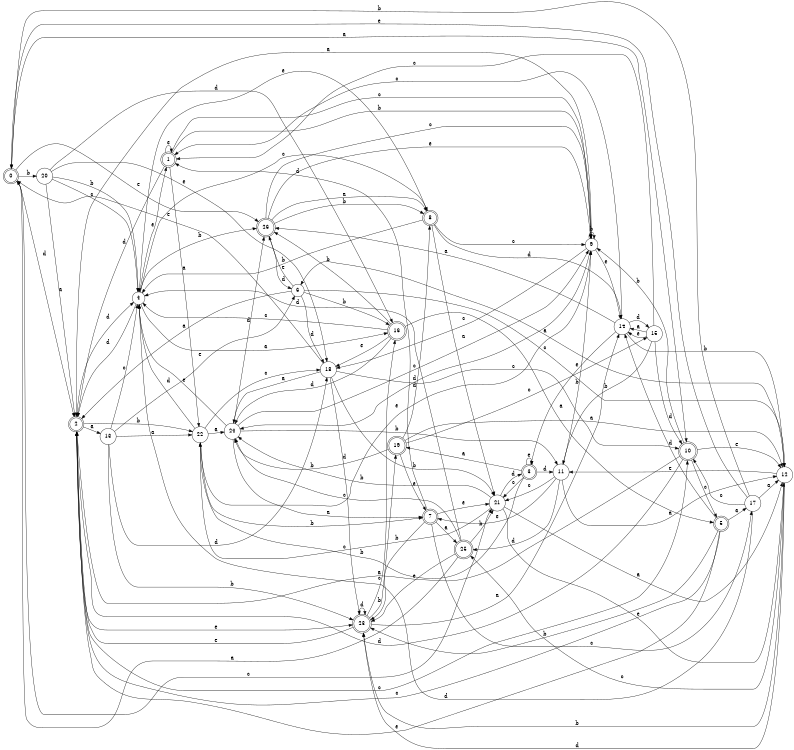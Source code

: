 digraph n22_3 {
__start0 [label="" shape="none"];

rankdir=LR;
size="8,5";

s0 [style="rounded,filled", color="black", fillcolor="white" shape="doublecircle", label="0"];
s1 [style="rounded,filled", color="black", fillcolor="white" shape="doublecircle", label="1"];
s2 [style="rounded,filled", color="black", fillcolor="white" shape="doublecircle", label="2"];
s3 [style="rounded,filled", color="black", fillcolor="white" shape="doublecircle", label="3"];
s4 [style="filled", color="black", fillcolor="white" shape="circle", label="4"];
s5 [style="rounded,filled", color="black", fillcolor="white" shape="doublecircle", label="5"];
s6 [style="filled", color="black", fillcolor="white" shape="circle", label="6"];
s7 [style="rounded,filled", color="black", fillcolor="white" shape="doublecircle", label="7"];
s8 [style="rounded,filled", color="black", fillcolor="white" shape="doublecircle", label="8"];
s9 [style="filled", color="black", fillcolor="white" shape="circle", label="9"];
s10 [style="rounded,filled", color="black", fillcolor="white" shape="doublecircle", label="10"];
s11 [style="filled", color="black", fillcolor="white" shape="circle", label="11"];
s12 [style="filled", color="black", fillcolor="white" shape="circle", label="12"];
s13 [style="filled", color="black", fillcolor="white" shape="circle", label="13"];
s14 [style="filled", color="black", fillcolor="white" shape="circle", label="14"];
s15 [style="filled", color="black", fillcolor="white" shape="circle", label="15"];
s16 [style="rounded,filled", color="black", fillcolor="white" shape="doublecircle", label="16"];
s17 [style="filled", color="black", fillcolor="white" shape="circle", label="17"];
s18 [style="filled", color="black", fillcolor="white" shape="circle", label="18"];
s19 [style="rounded,filled", color="black", fillcolor="white" shape="doublecircle", label="19"];
s20 [style="filled", color="black", fillcolor="white" shape="circle", label="20"];
s21 [style="filled", color="black", fillcolor="white" shape="circle", label="21"];
s22 [style="filled", color="black", fillcolor="white" shape="circle", label="22"];
s23 [style="rounded,filled", color="black", fillcolor="white" shape="doublecircle", label="23"];
s24 [style="filled", color="black", fillcolor="white" shape="circle", label="24"];
s25 [style="rounded,filled", color="black", fillcolor="white" shape="doublecircle", label="25"];
s26 [style="rounded,filled", color="black", fillcolor="white" shape="doublecircle", label="26"];
s0 -> s10 [label="a"];
s0 -> s20 [label="b"];
s0 -> s21 [label="c"];
s0 -> s2 [label="d"];
s0 -> s26 [label="e"];
s1 -> s22 [label="a"];
s1 -> s9 [label="b"];
s1 -> s9 [label="c"];
s1 -> s2 [label="d"];
s1 -> s1 [label="e"];
s2 -> s13 [label="a"];
s2 -> s22 [label="b"];
s2 -> s10 [label="c"];
s2 -> s4 [label="d"];
s2 -> s23 [label="e"];
s3 -> s19 [label="a"];
s3 -> s22 [label="b"];
s3 -> s21 [label="c"];
s3 -> s11 [label="d"];
s3 -> s3 [label="e"];
s4 -> s16 [label="a"];
s4 -> s26 [label="b"];
s4 -> s8 [label="c"];
s4 -> s2 [label="d"];
s4 -> s1 [label="e"];
s5 -> s17 [label="a"];
s5 -> s23 [label="b"];
s5 -> s2 [label="c"];
s5 -> s14 [label="d"];
s5 -> s2 [label="e"];
s6 -> s2 [label="a"];
s6 -> s16 [label="b"];
s6 -> s12 [label="c"];
s6 -> s18 [label="d"];
s6 -> s26 [label="e"];
s7 -> s25 [label="a"];
s7 -> s23 [label="b"];
s7 -> s17 [label="c"];
s7 -> s1 [label="d"];
s7 -> s21 [label="e"];
s8 -> s21 [label="a"];
s8 -> s4 [label="b"];
s8 -> s9 [label="c"];
s8 -> s14 [label="d"];
s8 -> s4 [label="e"];
s9 -> s2 [label="a"];
s9 -> s9 [label="b"];
s9 -> s18 [label="c"];
s9 -> s24 [label="d"];
s9 -> s14 [label="e"];
s10 -> s2 [label="a"];
s10 -> s9 [label="b"];
s10 -> s5 [label="c"];
s10 -> s2 [label="d"];
s10 -> s12 [label="e"];
s11 -> s12 [label="a"];
s11 -> s9 [label="b"];
s11 -> s21 [label="c"];
s11 -> s25 [label="d"];
s11 -> s7 [label="e"];
s12 -> s6 [label="a"];
s12 -> s23 [label="b"];
s12 -> s25 [label="c"];
s12 -> s23 [label="d"];
s12 -> s11 [label="e"];
s13 -> s22 [label="a"];
s13 -> s23 [label="b"];
s13 -> s4 [label="c"];
s13 -> s18 [label="d"];
s13 -> s6 [label="e"];
s14 -> s26 [label="a"];
s14 -> s12 [label="b"];
s14 -> s1 [label="c"];
s14 -> s15 [label="d"];
s14 -> s3 [label="e"];
s15 -> s14 [label="a"];
s15 -> s11 [label="b"];
s15 -> s1 [label="c"];
s15 -> s10 [label="d"];
s15 -> s14 [label="e"];
s16 -> s5 [label="a"];
s16 -> s26 [label="b"];
s16 -> s4 [label="c"];
s16 -> s24 [label="d"];
s16 -> s18 [label="e"];
s17 -> s12 [label="a"];
s17 -> s0 [label="b"];
s17 -> s10 [label="c"];
s17 -> s4 [label="d"];
s17 -> s0 [label="e"];
s18 -> s24 [label="a"];
s18 -> s21 [label="b"];
s18 -> s10 [label="c"];
s18 -> s23 [label="d"];
s18 -> s0 [label="e"];
s19 -> s12 [label="a"];
s19 -> s24 [label="b"];
s19 -> s15 [label="c"];
s19 -> s8 [label="d"];
s19 -> s7 [label="e"];
s20 -> s2 [label="a"];
s20 -> s4 [label="b"];
s20 -> s4 [label="c"];
s20 -> s16 [label="d"];
s20 -> s18 [label="e"];
s21 -> s12 [label="a"];
s21 -> s24 [label="b"];
s21 -> s22 [label="c"];
s21 -> s3 [label="d"];
s21 -> s12 [label="e"];
s22 -> s24 [label="a"];
s22 -> s7 [label="b"];
s22 -> s18 [label="c"];
s22 -> s4 [label="d"];
s22 -> s9 [label="e"];
s23 -> s14 [label="a"];
s23 -> s19 [label="b"];
s23 -> s16 [label="c"];
s23 -> s23 [label="d"];
s23 -> s2 [label="e"];
s24 -> s7 [label="a"];
s24 -> s11 [label="b"];
s24 -> s9 [label="c"];
s24 -> s26 [label="d"];
s24 -> s4 [label="e"];
s25 -> s0 [label="a"];
s25 -> s21 [label="b"];
s25 -> s24 [label="c"];
s25 -> s4 [label="d"];
s25 -> s23 [label="e"];
s26 -> s8 [label="a"];
s26 -> s8 [label="b"];
s26 -> s9 [label="c"];
s26 -> s6 [label="d"];
s26 -> s9 [label="e"];

}